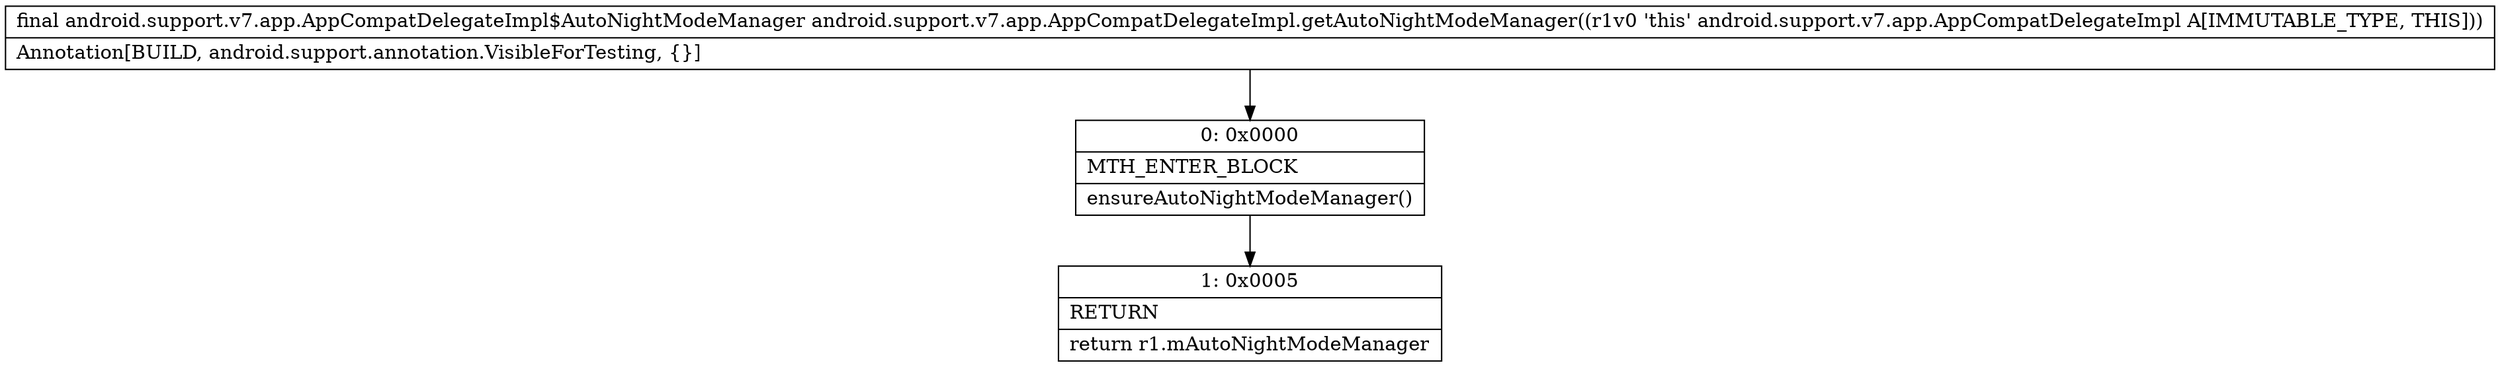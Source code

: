digraph "CFG forandroid.support.v7.app.AppCompatDelegateImpl.getAutoNightModeManager()Landroid\/support\/v7\/app\/AppCompatDelegateImpl$AutoNightModeManager;" {
Node_0 [shape=record,label="{0\:\ 0x0000|MTH_ENTER_BLOCK\l|ensureAutoNightModeManager()\l}"];
Node_1 [shape=record,label="{1\:\ 0x0005|RETURN\l|return r1.mAutoNightModeManager\l}"];
MethodNode[shape=record,label="{final android.support.v7.app.AppCompatDelegateImpl$AutoNightModeManager android.support.v7.app.AppCompatDelegateImpl.getAutoNightModeManager((r1v0 'this' android.support.v7.app.AppCompatDelegateImpl A[IMMUTABLE_TYPE, THIS]))  | Annotation[BUILD, android.support.annotation.VisibleForTesting, \{\}]\l}"];
MethodNode -> Node_0;
Node_0 -> Node_1;
}

